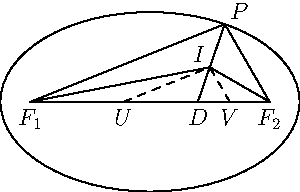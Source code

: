
import geometry;

size(150);

real a = 5, b = 3, c = sqrt(a^2-b^2);

pair O = (0, 0);
//label("$O$", O, S);
pair F1 = ((-1) * c, 0), F2= (c, 0);
label("$F_1$", F1, S);
label("$F_2$", F2, S);
draw(F1 -- F2);

path myellipse = ellipse(O, a, b);
draw(myellipse);

real theta = pi / 3;
pair P = (a * cos(theta), b * sin(theta));
label("$P$", P, NE);
draw(F1 -- P -- F2);

pair I = locate(incenter(locate(F1), locate(F2), locate(P)));
label("$I$", I, NW);

line lpi = line(locate(P), locate(I));
line lf1i = line(locate(F1), locate(I));
line lf2i = line(locate(F2), locate(I));

line lf1f2 = line(locate(F1), locate(F2));
line lpf1 = line(locate(P), locate(F1));
line lpf2 = line(locate(P), locate(F2));

pair D = locate(intersectionpoint(lpi, lf1f2));
label("$D$", D, S);
draw(P -- D);
draw(F1 -- I -- F2);

line lui = parallel(I, lpf1);
line lvi = parallel(I, lpf2);

pair U = locate(intersectionpoint(lf1f2, lui));
pair V = locate(intersectionpoint(lf1f2, lvi));
label("$U$", U, S);
label("$V$", V, S);
draw(U -- I -- V, dashed);
